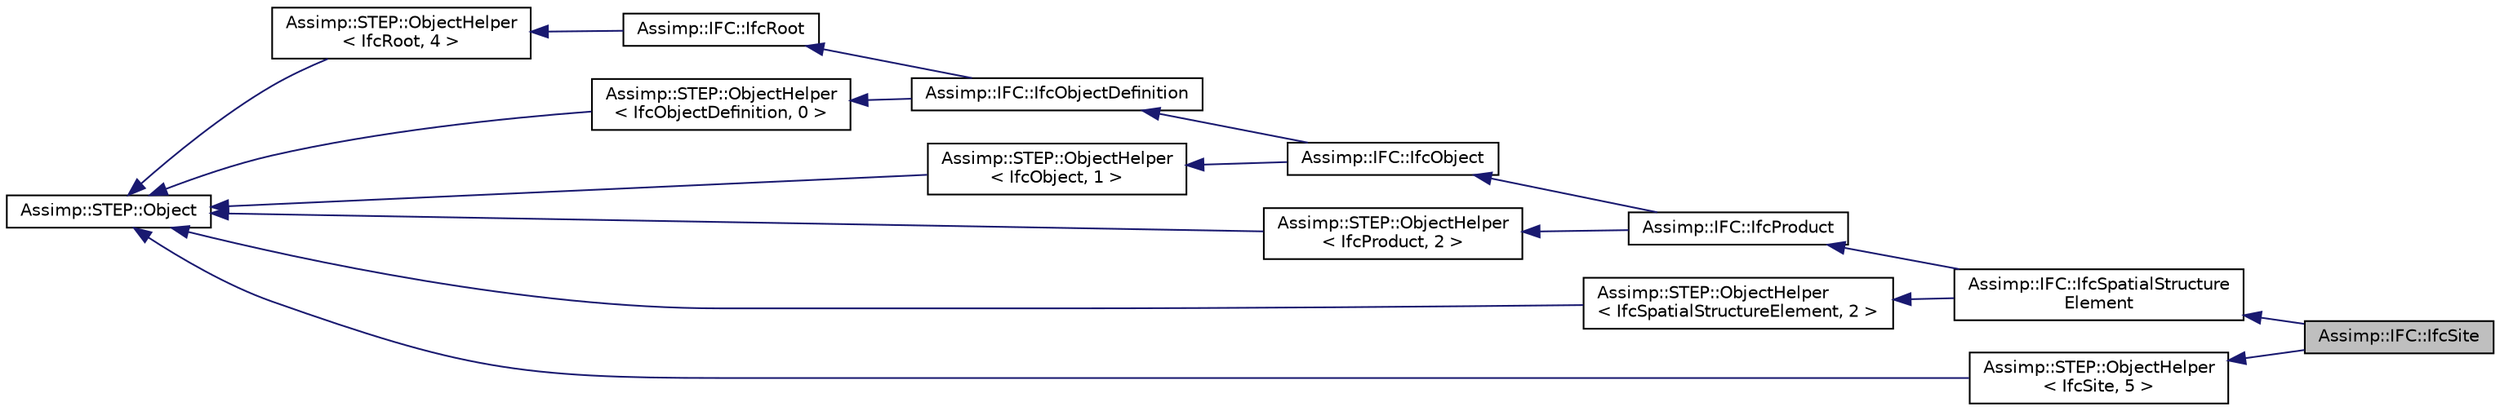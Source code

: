 digraph "Assimp::IFC::IfcSite"
{
  edge [fontname="Helvetica",fontsize="10",labelfontname="Helvetica",labelfontsize="10"];
  node [fontname="Helvetica",fontsize="10",shape=record];
  rankdir="LR";
  Node1 [label="Assimp::IFC::IfcSite",height=0.2,width=0.4,color="black", fillcolor="grey75", style="filled", fontcolor="black"];
  Node2 -> Node1 [dir="back",color="midnightblue",fontsize="10",style="solid",fontname="Helvetica"];
  Node2 [label="Assimp::IFC::IfcSpatialStructure\lElement",height=0.2,width=0.4,color="black", fillcolor="white", style="filled",URL="$struct_assimp_1_1_i_f_c_1_1_ifc_spatial_structure_element.html"];
  Node3 -> Node2 [dir="back",color="midnightblue",fontsize="10",style="solid",fontname="Helvetica"];
  Node3 [label="Assimp::IFC::IfcProduct",height=0.2,width=0.4,color="black", fillcolor="white", style="filled",URL="$struct_assimp_1_1_i_f_c_1_1_ifc_product.html"];
  Node4 -> Node3 [dir="back",color="midnightblue",fontsize="10",style="solid",fontname="Helvetica"];
  Node4 [label="Assimp::IFC::IfcObject",height=0.2,width=0.4,color="black", fillcolor="white", style="filled",URL="$struct_assimp_1_1_i_f_c_1_1_ifc_object.html"];
  Node5 -> Node4 [dir="back",color="midnightblue",fontsize="10",style="solid",fontname="Helvetica"];
  Node5 [label="Assimp::IFC::IfcObjectDefinition",height=0.2,width=0.4,color="black", fillcolor="white", style="filled",URL="$struct_assimp_1_1_i_f_c_1_1_ifc_object_definition.html"];
  Node6 -> Node5 [dir="back",color="midnightblue",fontsize="10",style="solid",fontname="Helvetica"];
  Node6 [label="Assimp::IFC::IfcRoot",height=0.2,width=0.4,color="black", fillcolor="white", style="filled",URL="$struct_assimp_1_1_i_f_c_1_1_ifc_root.html"];
  Node7 -> Node6 [dir="back",color="midnightblue",fontsize="10",style="solid",fontname="Helvetica"];
  Node7 [label="Assimp::STEP::ObjectHelper\l\< IfcRoot, 4 \>",height=0.2,width=0.4,color="black", fillcolor="white", style="filled",URL="$struct_assimp_1_1_s_t_e_p_1_1_object_helper.html"];
  Node8 -> Node7 [dir="back",color="midnightblue",fontsize="10",style="solid",fontname="Helvetica"];
  Node8 [label="Assimp::STEP::Object",height=0.2,width=0.4,color="black", fillcolor="white", style="filled",URL="$class_assimp_1_1_s_t_e_p_1_1_object.html"];
  Node9 -> Node5 [dir="back",color="midnightblue",fontsize="10",style="solid",fontname="Helvetica"];
  Node9 [label="Assimp::STEP::ObjectHelper\l\< IfcObjectDefinition, 0 \>",height=0.2,width=0.4,color="black", fillcolor="white", style="filled",URL="$struct_assimp_1_1_s_t_e_p_1_1_object_helper.html"];
  Node8 -> Node9 [dir="back",color="midnightblue",fontsize="10",style="solid",fontname="Helvetica"];
  Node10 -> Node4 [dir="back",color="midnightblue",fontsize="10",style="solid",fontname="Helvetica"];
  Node10 [label="Assimp::STEP::ObjectHelper\l\< IfcObject, 1 \>",height=0.2,width=0.4,color="black", fillcolor="white", style="filled",URL="$struct_assimp_1_1_s_t_e_p_1_1_object_helper.html"];
  Node8 -> Node10 [dir="back",color="midnightblue",fontsize="10",style="solid",fontname="Helvetica"];
  Node11 -> Node3 [dir="back",color="midnightblue",fontsize="10",style="solid",fontname="Helvetica"];
  Node11 [label="Assimp::STEP::ObjectHelper\l\< IfcProduct, 2 \>",height=0.2,width=0.4,color="black", fillcolor="white", style="filled",URL="$struct_assimp_1_1_s_t_e_p_1_1_object_helper.html"];
  Node8 -> Node11 [dir="back",color="midnightblue",fontsize="10",style="solid",fontname="Helvetica"];
  Node12 -> Node2 [dir="back",color="midnightblue",fontsize="10",style="solid",fontname="Helvetica"];
  Node12 [label="Assimp::STEP::ObjectHelper\l\< IfcSpatialStructureElement, 2 \>",height=0.2,width=0.4,color="black", fillcolor="white", style="filled",URL="$struct_assimp_1_1_s_t_e_p_1_1_object_helper.html"];
  Node8 -> Node12 [dir="back",color="midnightblue",fontsize="10",style="solid",fontname="Helvetica"];
  Node13 -> Node1 [dir="back",color="midnightblue",fontsize="10",style="solid",fontname="Helvetica"];
  Node13 [label="Assimp::STEP::ObjectHelper\l\< IfcSite, 5 \>",height=0.2,width=0.4,color="black", fillcolor="white", style="filled",URL="$struct_assimp_1_1_s_t_e_p_1_1_object_helper.html"];
  Node8 -> Node13 [dir="back",color="midnightblue",fontsize="10",style="solid",fontname="Helvetica"];
}
